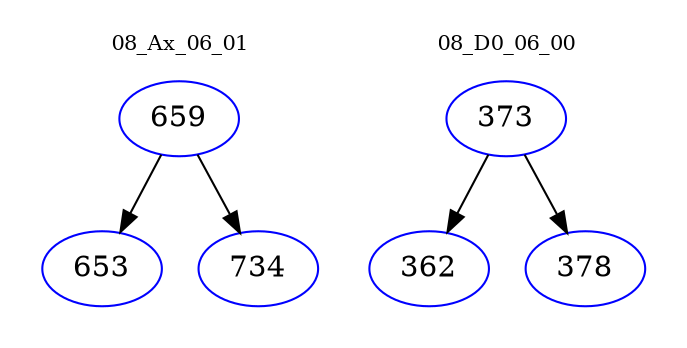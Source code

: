 digraph{
subgraph cluster_0 {
color = white
label = "08_Ax_06_01";
fontsize=10;
T0_659 [label="659", color="blue"]
T0_659 -> T0_653 [color="black"]
T0_653 [label="653", color="blue"]
T0_659 -> T0_734 [color="black"]
T0_734 [label="734", color="blue"]
}
subgraph cluster_1 {
color = white
label = "08_D0_06_00";
fontsize=10;
T1_373 [label="373", color="blue"]
T1_373 -> T1_362 [color="black"]
T1_362 [label="362", color="blue"]
T1_373 -> T1_378 [color="black"]
T1_378 [label="378", color="blue"]
}
}
